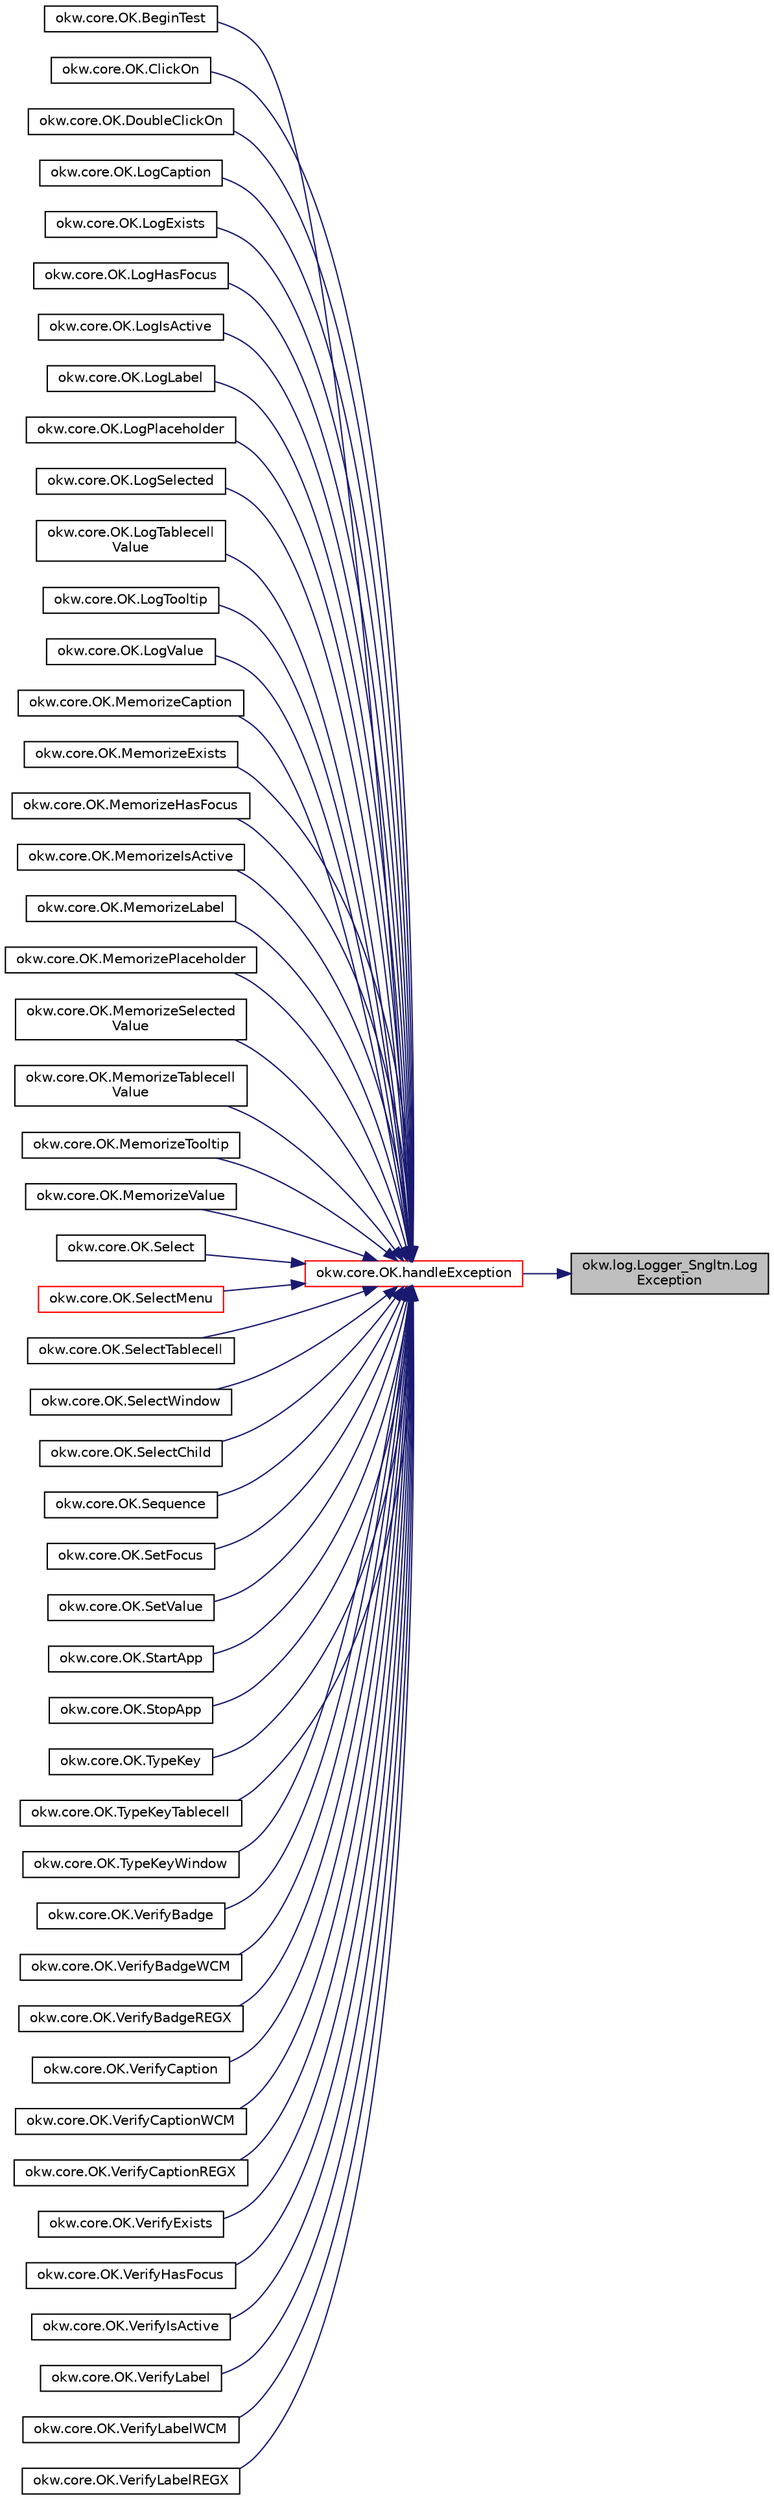 digraph "okw.log.Logger_Sngltn.LogException"
{
 // INTERACTIVE_SVG=YES
 // LATEX_PDF_SIZE
  edge [fontname="Helvetica",fontsize="10",labelfontname="Helvetica",labelfontsize="10"];
  node [fontname="Helvetica",fontsize="10",shape=record];
  rankdir="RL";
  Node6 [label="okw.log.Logger_Sngltn.Log\lException",height=0.2,width=0.4,color="black", fillcolor="grey75", style="filled", fontcolor="black",tooltip="LogException Function: Logs a Script Exception to the results file."];
  Node6 -> Node7 [dir="back",color="midnightblue",fontsize="10",style="solid",fontname="Helvetica"];
  Node7 [label="okw.core.OK.handleException",height=0.2,width=0.4,color="red", fillcolor="white", style="filled",URL="$classokw_1_1core_1_1_o_k.html#a5a6db6a457bcb71c893f5d4eb615b2b7",tooltip="Zentrale Exception-Behandlung."];
  Node7 -> Node8 [dir="back",color="midnightblue",fontsize="10",style="solid",fontname="Helvetica"];
  Node8 [label="okw.core.OK.BeginTest",height=0.2,width=0.4,color="black", fillcolor="white", style="filled",URL="$classokw_1_1core_1_1_o_k.html#a594d5a3518a401240bc1868f5883a393",tooltip="Markiert den Anfang eines neuen Testfalls."];
  Node7 -> Node9 [dir="back",color="midnightblue",fontsize="10",style="solid",fontname="Helvetica"];
  Node9 [label="okw.core.OK.ClickOn",height=0.2,width=0.4,color="black", fillcolor="white", style="filled",URL="$classokw_1_1core_1_1_o_k.html#a1a4fcce79cac7386f04495383d2985b3",tooltip="Klickt auf das gegebene Objekt."];
  Node7 -> Node10 [dir="back",color="midnightblue",fontsize="10",style="solid",fontname="Helvetica"];
  Node10 [label="okw.core.OK.DoubleClickOn",height=0.2,width=0.4,color="black", fillcolor="white", style="filled",URL="$classokw_1_1core_1_1_o_k.html#a3e40c302aa78cb83aa1fcfd0dafa24b0",tooltip="Führt ein Doppelklick auf das gegebene GUI-Objekt aus."];
  Node7 -> Node11 [dir="back",color="midnightblue",fontsize="10",style="solid",fontname="Helvetica"];
  Node11 [label="okw.core.OK.LogCaption",height=0.2,width=0.4,color="black", fillcolor="white", style="filled",URL="$classokw_1_1core_1_1_o_k.html#a2469f6149bc2c4540c48edd8facbb5c0",tooltip="Gibt die Caption eines GUI-Objektes in den Testergebnissen aus."];
  Node7 -> Node12 [dir="back",color="midnightblue",fontsize="10",style="solid",fontname="Helvetica"];
  Node12 [label="okw.core.OK.LogExists",height=0.2,width=0.4,color="black", fillcolor="white", style="filled",URL="$classokw_1_1core_1_1_o_k.html#ac20bd936e2181f94529469c6fc130238",tooltip="Gibt die Existenz eines GUI-Objektes mit YES/NO in den Testergebnissen aus."];
  Node7 -> Node13 [dir="back",color="midnightblue",fontsize="10",style="solid",fontname="Helvetica"];
  Node13 [label="okw.core.OK.LogHasFocus",height=0.2,width=0.4,color="black", fillcolor="white", style="filled",URL="$classokw_1_1core_1_1_o_k.html#a1b8a5a3d583ffabc0063632ab9d981cf",tooltip="Dokumentiert den Fokus-Status des gegebenen Objekts."];
  Node7 -> Node14 [dir="back",color="midnightblue",fontsize="10",style="solid",fontname="Helvetica"];
  Node14 [label="okw.core.OK.LogIsActive",height=0.2,width=0.4,color="black", fillcolor="white", style="filled",URL="$classokw_1_1core_1_1_o_k.html#ae44a6c32e26a7f93dd5c9f7b5765ee0d",tooltip="Dokumentiert den Status des gegebenen Objekts."];
  Node7 -> Node15 [dir="back",color="midnightblue",fontsize="10",style="solid",fontname="Helvetica"];
  Node15 [label="okw.core.OK.LogLabel",height=0.2,width=0.4,color="black", fillcolor="white", style="filled",URL="$classokw_1_1core_1_1_o_k.html#a5ca2a918fc575095dd00d15e65f1491c",tooltip="Gibt den Wert des Etikette/Label in der Logdatei aus."];
  Node7 -> Node16 [dir="back",color="midnightblue",fontsize="10",style="solid",fontname="Helvetica"];
  Node16 [label="okw.core.OK.LogPlaceholder",height=0.2,width=0.4,color="black", fillcolor="white", style="filled",URL="$classokw_1_1core_1_1_o_k.html#a260d21c87a1d0df97bb442888fc87fcb",tooltip="Gibt den Wert des Platzhalters in der Logdatei aus."];
  Node7 -> Node17 [dir="back",color="midnightblue",fontsize="10",style="solid",fontname="Helvetica"];
  Node17 [label="okw.core.OK.LogSelected",height=0.2,width=0.4,color="black", fillcolor="white", style="filled",URL="$classokw_1_1core_1_1_o_k.html#af480aabf37fd55561892d9effcdaf182",tooltip="Dokumentiert den markierten Text des gegebenen Objekts."];
  Node7 -> Node18 [dir="back",color="midnightblue",fontsize="10",style="solid",fontname="Helvetica"];
  Node18 [label="okw.core.OK.LogTablecell\lValue",height=0.2,width=0.4,color="black", fillcolor="white", style="filled",URL="$classokw_1_1core_1_1_o_k.html#a7c6a02d1f58952de8cc3591379cdfbe3",tooltip="Dokumentiert den Wert der ausgewählten Zelle."];
  Node7 -> Node19 [dir="back",color="midnightblue",fontsize="10",style="solid",fontname="Helvetica"];
  Node19 [label="okw.core.OK.LogTooltip",height=0.2,width=0.4,color="black", fillcolor="white", style="filled",URL="$classokw_1_1core_1_1_o_k.html#a170fa2f1a3bd1fa9f00fc160c48e76c2",tooltip="Dokumentiert die Kurzinfo zu einem Werkzeug des gegebenen Objekts."];
  Node7 -> Node20 [dir="back",color="midnightblue",fontsize="10",style="solid",fontname="Helvetica"];
  Node20 [label="okw.core.OK.LogValue",height=0.2,width=0.4,color="black", fillcolor="white", style="filled",URL="$classokw_1_1core_1_1_o_k.html#ad13df6f48f816f5d075efe045907527d",tooltip="Dokumentiert den Standartwert eines Objekts."];
  Node7 -> Node21 [dir="back",color="midnightblue",fontsize="10",style="solid",fontname="Helvetica"];
  Node21 [label="okw.core.OK.MemorizeCaption",height=0.2,width=0.4,color="black", fillcolor="white", style="filled",URL="$classokw_1_1core_1_1_o_k.html#a661c650ca7824d1ea464d98b792ae712",tooltip="Keine Beschreibung zu \"MemorizeCaption\" verfügbar."];
  Node7 -> Node22 [dir="back",color="midnightblue",fontsize="10",style="solid",fontname="Helvetica"];
  Node22 [label="okw.core.OK.MemorizeExists",height=0.2,width=0.4,color="black", fillcolor="white", style="filled",URL="$classokw_1_1core_1_1_o_k.html#a61db6d17853d7c0913216708c2c29779",tooltip="Merkt sich den aktuell existierenden Zustand des Objekts."];
  Node7 -> Node23 [dir="back",color="midnightblue",fontsize="10",style="solid",fontname="Helvetica"];
  Node23 [label="okw.core.OK.MemorizeHasFocus",height=0.2,width=0.4,color="black", fillcolor="white", style="filled",URL="$classokw_1_1core_1_1_o_k.html#aa18fa77383398b2a8242ca299938c24d",tooltip="Keine Beschreibung zu \"MemorizeHasFocus\" verfügbar."];
  Node7 -> Node24 [dir="back",color="midnightblue",fontsize="10",style="solid",fontname="Helvetica"];
  Node24 [label="okw.core.OK.MemorizeIsActive",height=0.2,width=0.4,color="black", fillcolor="white", style="filled",URL="$classokw_1_1core_1_1_o_k.html#aed2c0c9e72b5b730b6b041ef641f3bdc",tooltip="Merkt sich den Zustand des gegebenen Objekts."];
  Node7 -> Node25 [dir="back",color="midnightblue",fontsize="10",style="solid",fontname="Helvetica"];
  Node25 [label="okw.core.OK.MemorizeLabel",height=0.2,width=0.4,color="black", fillcolor="white", style="filled",URL="$classokw_1_1core_1_1_o_k.html#ad09ff6f6389ceb04f7ec338ea3c45e85",tooltip="Speirchert den aktuellen Wert der Etikette, und legt diesen unter fpsMemKeyName ab."];
  Node7 -> Node26 [dir="back",color="midnightblue",fontsize="10",style="solid",fontname="Helvetica"];
  Node26 [label="okw.core.OK.MemorizePlaceholder",height=0.2,width=0.4,color="black", fillcolor="white", style="filled",URL="$classokw_1_1core_1_1_o_k.html#ac9744fdc26e9049a0d0fe48b1ae9d11c",tooltip="Speirchert den aktuellen Wert der Platzhalters, und legt diesen unter fpsMemKeyName ab."];
  Node7 -> Node27 [dir="back",color="midnightblue",fontsize="10",style="solid",fontname="Helvetica"];
  Node27 [label="okw.core.OK.MemorizeSelected\lValue",height=0.2,width=0.4,color="black", fillcolor="white", style="filled",URL="$classokw_1_1core_1_1_o_k.html#a7e8652a632b073da02222ee6e5e88266",tooltip="Keine Beschreibung zu \"MemorizeSelectedValue\" verfügbar."];
  Node7 -> Node28 [dir="back",color="midnightblue",fontsize="10",style="solid",fontname="Helvetica"];
  Node28 [label="okw.core.OK.MemorizeTablecell\lValue",height=0.2,width=0.4,color="black", fillcolor="white", style="filled",URL="$classokw_1_1core_1_1_o_k.html#ab7c819556f3b21faeea08fad5be32813",tooltip="Merkt sich den Wert der gegebenen Zelle in der Tabelle. throws Exception"];
  Node7 -> Node29 [dir="back",color="midnightblue",fontsize="10",style="solid",fontname="Helvetica"];
  Node29 [label="okw.core.OK.MemorizeTooltip",height=0.2,width=0.4,color="black", fillcolor="white", style="filled",URL="$classokw_1_1core_1_1_o_k.html#aad3ff1b462da844ccc53d2e177fb1def",tooltip="Dokumentiert den Tooltip-Text (Kurzinformation) des gegebenen Objekts."];
  Node7 -> Node30 [dir="back",color="midnightblue",fontsize="10",style="solid",fontname="Helvetica"];
  Node30 [label="okw.core.OK.MemorizeValue",height=0.2,width=0.4,color="black", fillcolor="white", style="filled",URL="$classokw_1_1core_1_1_o_k.html#a2d93a84a57295418131d219a5887094d",tooltip="Merkt sich den Standartwert eines Objekts."];
  Node7 -> Node31 [dir="back",color="midnightblue",fontsize="10",style="solid",fontname="Helvetica"];
  Node31 [label="okw.core.OK.Select",height=0.2,width=0.4,color="black", fillcolor="white", style="filled",URL="$classokw_1_1core_1_1_o_k.html#a7ee0b387364c0c188f94099f14f2da43",tooltip="Auswahl aller Zeilen einer Liste/Tabelle, welche die gegebenen Daten enthalten."];
  Node7 -> Node32 [dir="back",color="midnightblue",fontsize="10",style="solid",fontname="Helvetica"];
  Node32 [label="okw.core.OK.SelectMenu",height=0.2,width=0.4,color="red", fillcolor="white", style="filled",URL="$classokw_1_1core_1_1_o_k.html#ae30b70ea446f3a58022a617177d0bcb6",tooltip="Wählt den gegebenen Menü-Eintrag aus."];
  Node7 -> Node34 [dir="back",color="midnightblue",fontsize="10",style="solid",fontname="Helvetica"];
  Node34 [label="okw.core.OK.SelectTablecell",height=0.2,width=0.4,color="black", fillcolor="white", style="filled",URL="$classokw_1_1core_1_1_o_k.html#a0cbda1e1d604b0b988296c48835300cc",tooltip="Wählt die gegebene Tabellenzelle aus."];
  Node7 -> Node35 [dir="back",color="midnightblue",fontsize="10",style="solid",fontname="Helvetica"];
  Node35 [label="okw.core.OK.SelectWindow",height=0.2,width=0.4,color="black", fillcolor="white", style="filled",URL="$classokw_1_1core_1_1_o_k.html#a4609a2156286fe56e1d4dba1695cd600",tooltip="Setzt den Kontext auf das gegebene Fenster."];
  Node7 -> Node36 [dir="back",color="midnightblue",fontsize="10",style="solid",fontname="Helvetica"];
  Node36 [label="okw.core.OK.SelectChild",height=0.2,width=0.4,color="black", fillcolor="white", style="filled",URL="$classokw_1_1core_1_1_o_k.html#a038f45c24b6538ddadbdcd1fd179c2ab",tooltip="Setzt den Wert von SELECTEDCHILD auf den Wert von FN."];
  Node7 -> Node37 [dir="back",color="midnightblue",fontsize="10",style="solid",fontname="Helvetica"];
  Node37 [label="okw.core.OK.Sequence",height=0.2,width=0.4,color="black", fillcolor="white", style="filled",URL="$classokw_1_1core_1_1_o_k.html#a4ce824499d5b8b9612beff9f5438c6a1",tooltip="Ruft die Sequenz eines Fensters auf."];
  Node7 -> Node38 [dir="back",color="midnightblue",fontsize="10",style="solid",fontname="Helvetica"];
  Node38 [label="okw.core.OK.SetFocus",height=0.2,width=0.4,color="black", fillcolor="white", style="filled",URL="$classokw_1_1core_1_1_o_k.html#a2ec62170b8430a0ea58e919d8d46a7c0",tooltip="Setzt den Fokus auf das gegebene Fensterobjekt."];
  Node7 -> Node39 [dir="back",color="midnightblue",fontsize="10",style="solid",fontname="Helvetica"];
  Node39 [label="okw.core.OK.SetValue",height=0.2,width=0.4,color="black", fillcolor="white", style="filled",URL="$classokw_1_1core_1_1_o_k.html#a6af4fe0d34a701aefc8ce67657b3c432",tooltip="Setzt den Wert des gegebenen Fensterobjekts auf den gegebenen Wert."];
  Node7 -> Node40 [dir="back",color="midnightblue",fontsize="10",style="solid",fontname="Helvetica"];
  Node40 [label="okw.core.OK.StartApp",height=0.2,width=0.4,color="black", fillcolor="white", style="filled",URL="$classokw_1_1core_1_1_o_k.html#a38d47241f9746791eecaf7a45fcabb80",tooltip="Startet die gegebene Anwendung."];
  Node7 -> Node41 [dir="back",color="midnightblue",fontsize="10",style="solid",fontname="Helvetica"];
  Node41 [label="okw.core.OK.StopApp",height=0.2,width=0.4,color="black", fillcolor="white", style="filled",URL="$classokw_1_1core_1_1_o_k.html#adbb934e4f20a0c451b4720a67c6cf99a",tooltip="Beendet eine gegebene Anwendung."];
  Node7 -> Node42 [dir="back",color="midnightblue",fontsize="10",style="solid",fontname="Helvetica"];
  Node42 [label="okw.core.OK.TypeKey",height=0.2,width=0.4,color="black", fillcolor="white", style="filled",URL="$classokw_1_1core_1_1_o_k.html#a4600012e7b1fdbedcee36313d0397fd5",tooltip="Tastatureingaben von Daten in das aktive Fensterobjekt."];
  Node7 -> Node43 [dir="back",color="midnightblue",fontsize="10",style="solid",fontname="Helvetica"];
  Node43 [label="okw.core.OK.TypeKeyTablecell",height=0.2,width=0.4,color="black", fillcolor="white", style="filled",URL="$classokw_1_1core_1_1_o_k.html#afbfb6cebd96c8087190627a4c0d0f7c4",tooltip="Eingabe von Daten in eine gegebene Tabellenzelle über die Tastatur."];
  Node7 -> Node44 [dir="back",color="midnightblue",fontsize="10",style="solid",fontname="Helvetica"];
  Node44 [label="okw.core.OK.TypeKeyWindow",height=0.2,width=0.4,color="black", fillcolor="white", style="filled",URL="$classokw_1_1core_1_1_o_k.html#ad91da46f1631eed55757d42061543e86",tooltip="Tastatureingabe in ein bestimmtes Fensterobjekt."];
  Node7 -> Node45 [dir="back",color="midnightblue",fontsize="10",style="solid",fontname="Helvetica"];
  Node45 [label="okw.core.OK.VerifyBadge",height=0.2,width=0.4,color="black", fillcolor="white", style="filled",URL="$classokw_1_1core_1_1_o_k.html#ac2c25fc3fa5b40db4e95219582f11874",tooltip="Überprüft den Badge des Objektes ."];
  Node7 -> Node46 [dir="back",color="midnightblue",fontsize="10",style="solid",fontname="Helvetica"];
  Node46 [label="okw.core.OK.VerifyBadgeWCM",height=0.2,width=0.4,color="black", fillcolor="white", style="filled",URL="$classokw_1_1core_1_1_o_k.html#a0bcee3fd07b44b54c13c14f0ff1080f0",tooltip="Überprüft den Badge des Objektes ."];
  Node7 -> Node47 [dir="back",color="midnightblue",fontsize="10",style="solid",fontname="Helvetica"];
  Node47 [label="okw.core.OK.VerifyBadgeREGX",height=0.2,width=0.4,color="black", fillcolor="white", style="filled",URL="$classokw_1_1core_1_1_o_k.html#a9e122d11d43dfbb7835c21a8b55b5759",tooltip="Überprüft den Badge des Objektes ."];
  Node7 -> Node48 [dir="back",color="midnightblue",fontsize="10",style="solid",fontname="Helvetica"];
  Node48 [label="okw.core.OK.VerifyCaption",height=0.2,width=0.4,color="black", fillcolor="white", style="filled",URL="$classokw_1_1core_1_1_o_k.html#afe1a1b392d59c5ceef93ed6d0cfd2e01",tooltip="Prüft den Standardwert eines Objektes (in den meisten Fällen ist dies der angezeigte Text)."];
  Node7 -> Node49 [dir="back",color="midnightblue",fontsize="10",style="solid",fontname="Helvetica"];
  Node49 [label="okw.core.OK.VerifyCaptionWCM",height=0.2,width=0.4,color="black", fillcolor="white", style="filled",URL="$classokw_1_1core_1_1_o_k.html#a461f7511030e7975fe983b2509527529",tooltip="Prüft den Standardwert eines Objektes (in den meisten Fällen ist dies der angezeigte Text)."];
  Node7 -> Node50 [dir="back",color="midnightblue",fontsize="10",style="solid",fontname="Helvetica"];
  Node50 [label="okw.core.OK.VerifyCaptionREGX",height=0.2,width=0.4,color="black", fillcolor="white", style="filled",URL="$classokw_1_1core_1_1_o_k.html#a7b0869a2a6df63be61899963dc35d768",tooltip="Überprüft die Überschrift des Objektes."];
  Node7 -> Node51 [dir="back",color="midnightblue",fontsize="10",style="solid",fontname="Helvetica"];
  Node51 [label="okw.core.OK.VerifyExists",height=0.2,width=0.4,color="black", fillcolor="white", style="filled",URL="$classokw_1_1core_1_1_o_k.html#a9785853231d70946dcbbfcd44b509c25",tooltip="Prüft, ob das gegebene Objekt existiert."];
  Node7 -> Node52 [dir="back",color="midnightblue",fontsize="10",style="solid",fontname="Helvetica"];
  Node52 [label="okw.core.OK.VerifyHasFocus",height=0.2,width=0.4,color="black", fillcolor="white", style="filled",URL="$classokw_1_1core_1_1_o_k.html#a4950117cbe9cd2b769ae529bbdc1f897",tooltip="Vergleicht den Fokus-Zustand des gegebenen Objekts mit dem erwarteten Wert."];
  Node7 -> Node53 [dir="back",color="midnightblue",fontsize="10",style="solid",fontname="Helvetica"];
  Node53 [label="okw.core.OK.VerifyIsActive",height=0.2,width=0.4,color="black", fillcolor="white", style="filled",URL="$classokw_1_1core_1_1_o_k.html#a071aec5319238e209cfc6f1434ea13e8",tooltip="copydoc IOKW_State::VerifyHasFocus(String,String)"];
  Node7 -> Node54 [dir="back",color="midnightblue",fontsize="10",style="solid",fontname="Helvetica"];
  Node54 [label="okw.core.OK.VerifyLabel",height=0.2,width=0.4,color="black", fillcolor="white", style="filled",URL="$classokw_1_1core_1_1_o_k.html#a1bfa8ae24fc44958e4e3c4272c120bb8",tooltip="Überprüft die Beschreibung des Objektes."];
  Node7 -> Node55 [dir="back",color="midnightblue",fontsize="10",style="solid",fontname="Helvetica"];
  Node55 [label="okw.core.OK.VerifyLabelWCM",height=0.2,width=0.4,color="black", fillcolor="white", style="filled",URL="$classokw_1_1core_1_1_o_k.html#a4187442dc3574358fda8af18cb03f15e",tooltip="Überprüft die Beschreibung/Label des Objektes."];
  Node7 -> Node56 [dir="back",color="midnightblue",fontsize="10",style="solid",fontname="Helvetica"];
  Node56 [label="okw.core.OK.VerifyLabelREGX",height=0.2,width=0.4,color="black", fillcolor="white", style="filled",URL="$classokw_1_1core_1_1_o_k.html#aeedf0dfdfe514b50ad774eb187a8cc34",tooltip="Überprüft die Überschrift des Objektes."];
}

